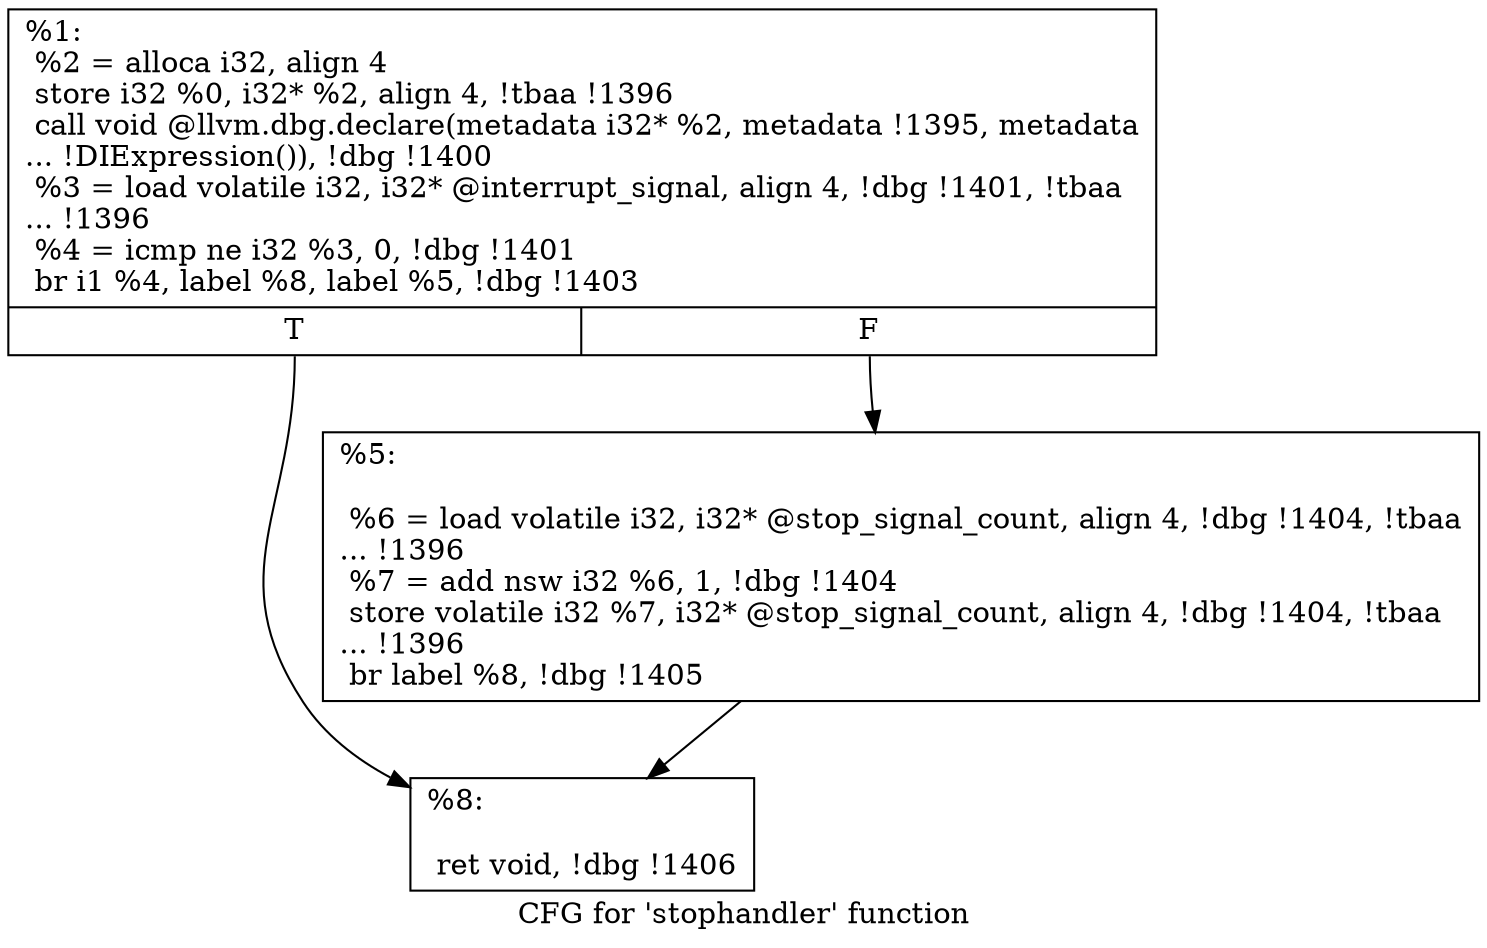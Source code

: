 digraph "CFG for 'stophandler' function" {
	label="CFG for 'stophandler' function";

	Node0x22793a0 [shape=record,label="{%1:\l  %2 = alloca i32, align 4\l  store i32 %0, i32* %2, align 4, !tbaa !1396\l  call void @llvm.dbg.declare(metadata i32* %2, metadata !1395, metadata\l... !DIExpression()), !dbg !1400\l  %3 = load volatile i32, i32* @interrupt_signal, align 4, !dbg !1401, !tbaa\l... !1396\l  %4 = icmp ne i32 %3, 0, !dbg !1401\l  br i1 %4, label %8, label %5, !dbg !1403\l|{<s0>T|<s1>F}}"];
	Node0x22793a0:s0 -> Node0x227e9c0;
	Node0x22793a0:s1 -> Node0x227e970;
	Node0x227e970 [shape=record,label="{%5:\l\l  %6 = load volatile i32, i32* @stop_signal_count, align 4, !dbg !1404, !tbaa\l... !1396\l  %7 = add nsw i32 %6, 1, !dbg !1404\l  store volatile i32 %7, i32* @stop_signal_count, align 4, !dbg !1404, !tbaa\l... !1396\l  br label %8, !dbg !1405\l}"];
	Node0x227e970 -> Node0x227e9c0;
	Node0x227e9c0 [shape=record,label="{%8:\l\l  ret void, !dbg !1406\l}"];
}
